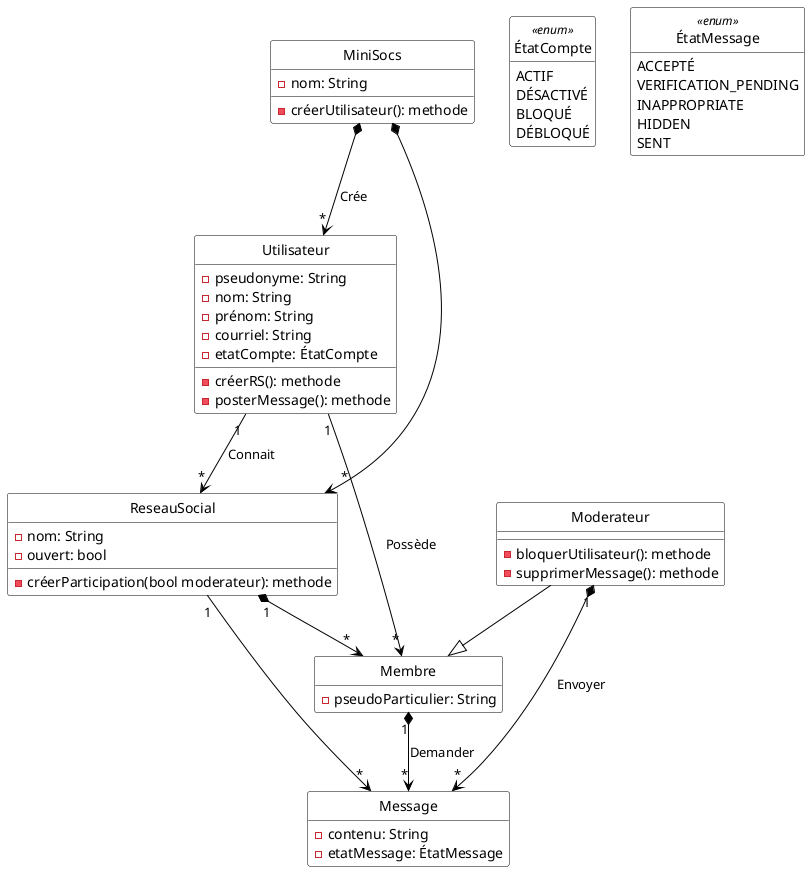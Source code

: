 	@startuml

	'Diagramme de classes (PlantUML)'

	'Configuration charte graphique'
	hide empty methods
	hide circle
	skinparam class {
	  BackgroundColor White
	  ArrowColor Black
	  BorderColor Black
	}

	'Classes, énumérations, etc.'
	class MiniSocs {
	  - nom: String
	  - créerUtilisateur(): methode
	}

	class Utilisateur {
	  - pseudonyme: String
	  - nom: String
	  - prénom: String
	  - courriel: String
	  - etatCompte: ÉtatCompte
	  - créerRS(): methode
	  - posterMessage(): methode
	}

	enum ÉtatCompte <<enum>> {
	  ACTIF
	  DÉSACTIVÉ
	  BLOQUÉ
	  DÉBLOQUÉ
	}

	enum ÉtatMessage <<enum>> {
	  ACCEPTÉ
	  VERIFICATION_PENDING
	  INAPPROPRIATE
	  HIDDEN
	  SENT
	}

	class Membre {
	  - pseudoParticulier: String
	}

	class Moderateur {
	  - bloquerUtilisateur(): methode
	  - supprimerMessage(): methode
	}

	class ReseauSocial {
	  - nom: String
	  - ouvert: bool
	  - créerParticipation(bool moderateur): methode
	}

	class Message {
	  - contenu: String
	  - etatMessage: ÉtatMessage
	}

	'Associations, etc.'
	MiniSocs *--> "*" Utilisateur: Crée
	Utilisateur "1" --> "*" ReseauSocial: Connait
        Utilisateur "1" --> "*" Membre: Possède
	
	Moderateur "1" *--> "*" Message: Envoyer
	Membre "1" *--> "*" Message: Demander
        
	MiniSocs *--> "*" ReseauSocial
        ReseauSocial "1"--> "*" Message
        
	ReseauSocial "1" *--> "*" Membre

	Moderateur --|> Membre
	
	'Au besoin, aides pour le positionnement'

	@enduml
